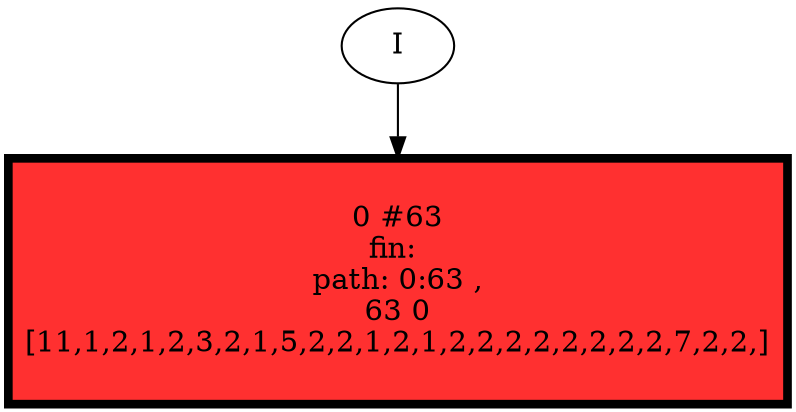 // produced with flexfringe // 
digraph DFA {
	0 [label="root" shape=box];
		I -> 0;
	0 [ label="0 #63
fin: 
 path: 0:63 , 
63 0
[11,1,2,1,2,3,2,1,5,2,2,1,2,1,2,2,2,2,2,2,2,2,7,2,2,]" , style=filled, fillcolor="firebrick1", width=1.64072, height=1.64072, penwidth=4.15888];
}

